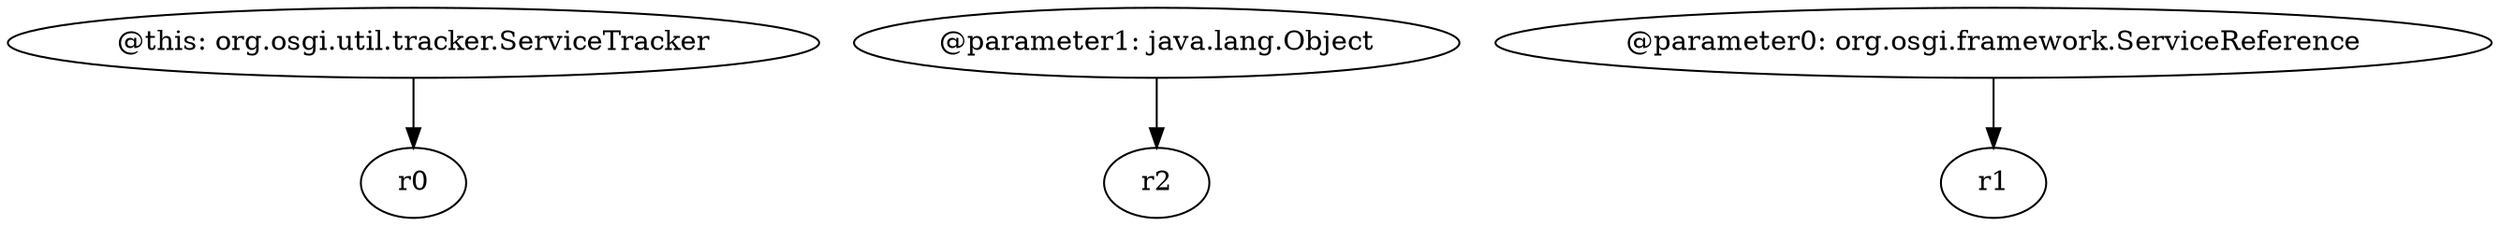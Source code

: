 digraph g {
0[label="@this: org.osgi.util.tracker.ServiceTracker"]
1[label="r0"]
0->1[label=""]
2[label="@parameter1: java.lang.Object"]
3[label="r2"]
2->3[label=""]
4[label="@parameter0: org.osgi.framework.ServiceReference"]
5[label="r1"]
4->5[label=""]
}